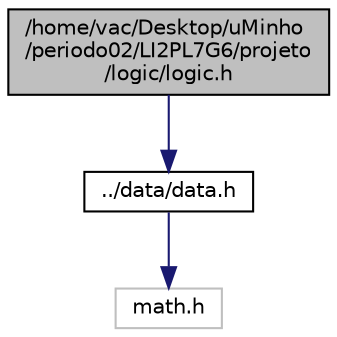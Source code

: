digraph "/home/vac/Desktop/uMinho/periodo02/LI2PL7G6/projeto/logic/logic.h"
{
  edge [fontname="Helvetica",fontsize="10",labelfontname="Helvetica",labelfontsize="10"];
  node [fontname="Helvetica",fontsize="10",shape=record];
  Node0 [label="/home/vac/Desktop/uMinho\l/periodo02/LI2PL7G6/projeto\l/logic/logic.h",height=0.2,width=0.4,color="black", fillcolor="grey75", style="filled", fontcolor="black"];
  Node0 -> Node1 [color="midnightblue",fontsize="10",style="solid"];
  Node1 [label="../data/data.h",height=0.2,width=0.4,color="black", fillcolor="white", style="filled",URL="$data_8h.html"];
  Node1 -> Node2 [color="midnightblue",fontsize="10",style="solid"];
  Node2 [label="math.h",height=0.2,width=0.4,color="grey75", fillcolor="white", style="filled"];
}
